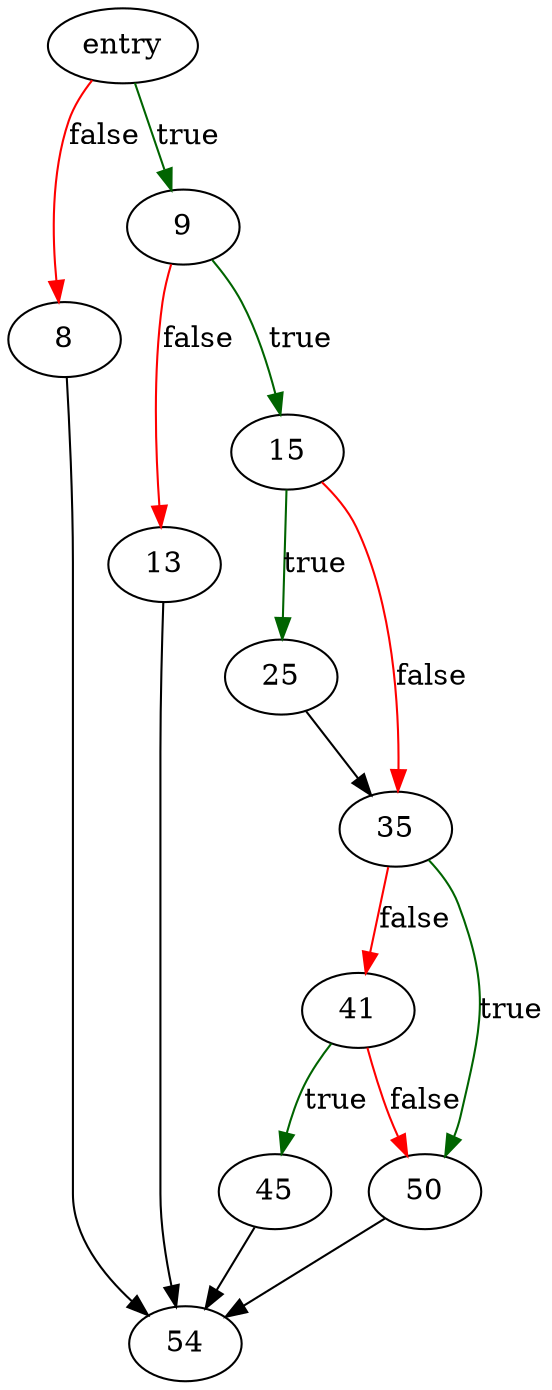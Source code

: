 digraph "sqlite3Close" {
	// Node definitions.
	2 [label=entry];
	8;
	9;
	13;
	15;
	25;
	35;
	41;
	45;
	50;
	54;

	// Edge definitions.
	2 -> 8 [
		color=red
		label=false
	];
	2 -> 9 [
		color=darkgreen
		label=true
	];
	8 -> 54;
	9 -> 13 [
		color=red
		label=false
	];
	9 -> 15 [
		color=darkgreen
		label=true
	];
	13 -> 54;
	15 -> 25 [
		color=darkgreen
		label=true
	];
	15 -> 35 [
		color=red
		label=false
	];
	25 -> 35;
	35 -> 41 [
		color=red
		label=false
	];
	35 -> 50 [
		color=darkgreen
		label=true
	];
	41 -> 45 [
		color=darkgreen
		label=true
	];
	41 -> 50 [
		color=red
		label=false
	];
	45 -> 54;
	50 -> 54;
}